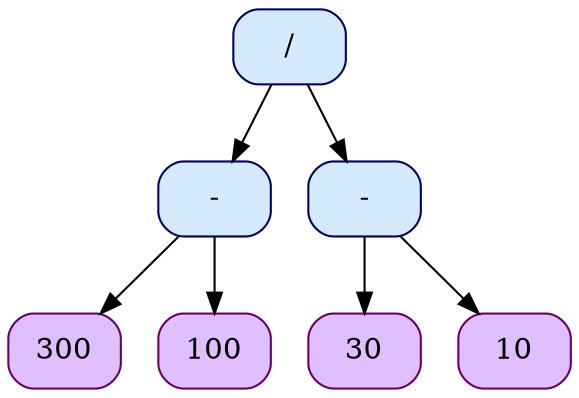 digraph {
  rankdir = HR;
  node [shape = Mrecord, color = "#660066", style = filled, fillcolor = "#DFBFFF"];
  node_0000021d36c06bb0[label = " / ", color = "#000066", style = filled, fillcolor = "#D5EAFF"]; 
  node_0000021d36c06bd0[label = " - ", color = "#000066", style = filled, fillcolor = "#D5EAFF"]; 
  node_0000021d36c06bf0[label = " 300 "]; 
  node_0000021d36c06c10[label = " 100 "]; 
  node_0000021d36c06c30[label = " - ", color = "#000066", style = filled, fillcolor = "#D5EAFF"]; 
  node_0000021d36c06c50[label = " 30 "]; 
  node_0000021d36c06c70[label = " 10 "]; 
  node_0000021d36c06bb0 -> node_0000021d36c06bd0 [weight = 1];
  node_0000021d36c06bd0 -> node_0000021d36c06bf0 [weight = 1];
  node_0000021d36c06bd0 -> node_0000021d36c06c10 [weight = 1];
  node_0000021d36c06bb0 -> node_0000021d36c06c30 [weight = 1];
  node_0000021d36c06c30 -> node_0000021d36c06c50 [weight = 1];
  node_0000021d36c06c30 -> node_0000021d36c06c70 [weight = 1];
}